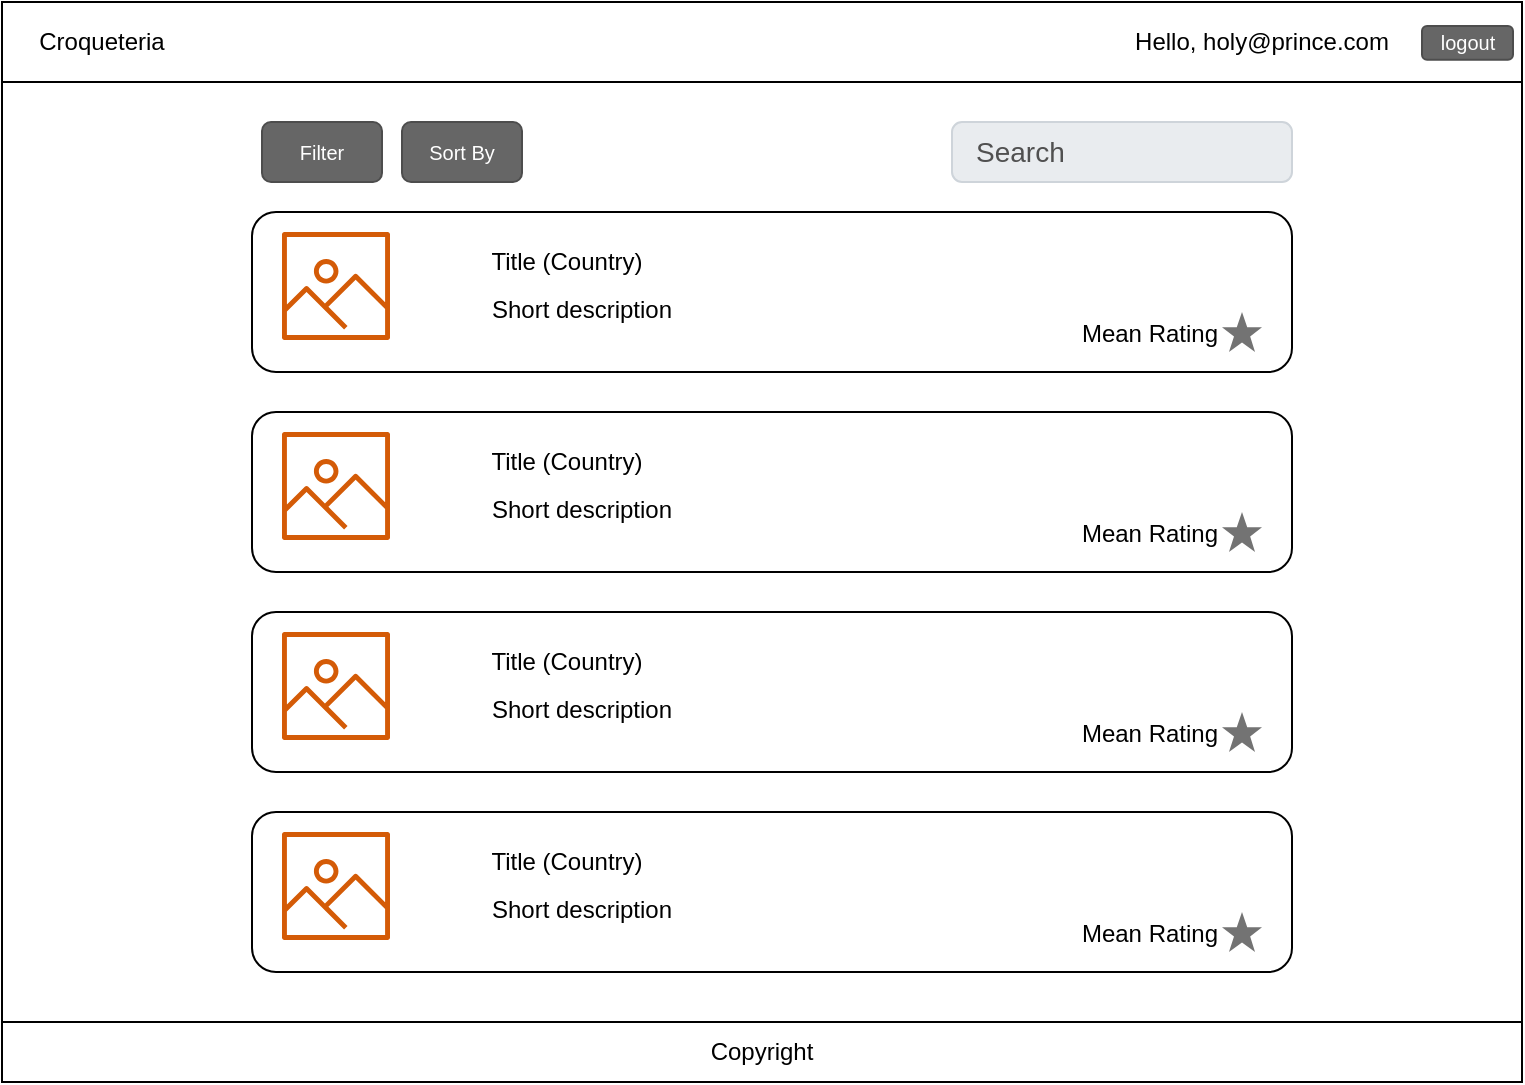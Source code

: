 <mxfile>
    <diagram id="Y_ety9bIh2Id_RFlkVxl" name="Page-1">
        <mxGraphModel dx="761" dy="989" grid="1" gridSize="10" guides="1" tooltips="1" connect="1" arrows="1" fold="1" page="1" pageScale="1" pageWidth="850" pageHeight="1100" math="0" shadow="0">
            <root>
                <mxCell id="0"/>
                <mxCell id="1" parent="0"/>
                <mxCell id="2" value="" style="rounded=0;whiteSpace=wrap;html=1;" vertex="1" parent="1">
                    <mxGeometry x="40" y="40" width="760" height="540" as="geometry"/>
                </mxCell>
                <mxCell id="3" value="" style="rounded=0;whiteSpace=wrap;html=1;" vertex="1" parent="1">
                    <mxGeometry x="40" y="40" width="760" height="40" as="geometry"/>
                </mxCell>
                <mxCell id="4" value="logout" style="rounded=1;html=1;shadow=0;dashed=0;whiteSpace=wrap;fontSize=10;fillColor=#666666;align=center;strokeColor=#4D4D4D;fontColor=#ffffff;" vertex="1" parent="1">
                    <mxGeometry x="750" y="52" width="45.5" height="16.88" as="geometry"/>
                </mxCell>
                <mxCell id="5" value="Hello, holy@prince.com" style="text;strokeColor=none;align=center;fillColor=none;html=1;verticalAlign=middle;whiteSpace=wrap;rounded=0;" vertex="1" parent="1">
                    <mxGeometry x="600" y="45.44" width="140" height="30" as="geometry"/>
                </mxCell>
                <mxCell id="6" value="Croqueteria" style="text;strokeColor=none;align=center;fillColor=none;html=1;verticalAlign=middle;whiteSpace=wrap;rounded=0;" vertex="1" parent="1">
                    <mxGeometry x="50" y="45" width="80" height="30" as="geometry"/>
                </mxCell>
                <mxCell id="8" value="Copyright" style="rounded=0;whiteSpace=wrap;html=1;" vertex="1" parent="1">
                    <mxGeometry x="40" y="550" width="760" height="30" as="geometry"/>
                </mxCell>
                <mxCell id="18" value="" style="group" vertex="1" connectable="0" parent="1">
                    <mxGeometry x="165" y="145" width="520" height="80" as="geometry"/>
                </mxCell>
                <mxCell id="11" value="" style="rounded=1;whiteSpace=wrap;html=1;" vertex="1" parent="18">
                    <mxGeometry width="520" height="80" as="geometry"/>
                </mxCell>
                <mxCell id="12" value="" style="sketch=0;outlineConnect=0;fontColor=#232F3E;gradientColor=none;fillColor=#D45B07;strokeColor=none;dashed=0;verticalLabelPosition=bottom;verticalAlign=top;align=center;html=1;fontSize=12;fontStyle=0;aspect=fixed;pointerEvents=1;shape=mxgraph.aws4.container_registry_image;" vertex="1" parent="18">
                    <mxGeometry x="15" y="10" width="54" height="54" as="geometry"/>
                </mxCell>
                <mxCell id="14" value="Title (Country)" style="text;strokeColor=none;align=center;fillColor=none;html=1;verticalAlign=middle;whiteSpace=wrap;rounded=0;" vertex="1" parent="18">
                    <mxGeometry x="95" y="10" width="125" height="30" as="geometry"/>
                </mxCell>
                <mxCell id="16" value="Short description" style="text;strokeColor=none;align=center;fillColor=none;html=1;verticalAlign=middle;whiteSpace=wrap;rounded=0;" vertex="1" parent="18">
                    <mxGeometry x="95" y="34" width="140" height="30" as="geometry"/>
                </mxCell>
                <mxCell id="17" value="Mean Rating" style="dashed=0;aspect=fixed;verticalLabelPosition=middle;verticalAlign=middle;align=right;shape=mxgraph.gmdl.star;strokeColor=none;fillColor=#737373;shadow=0;sketch=0;labelPosition=left;" vertex="1" parent="18">
                    <mxGeometry x="485" y="50" width="20" height="20" as="geometry"/>
                </mxCell>
                <mxCell id="39" value="" style="group" vertex="1" connectable="0" parent="1">
                    <mxGeometry x="165" y="245" width="520" height="80" as="geometry"/>
                </mxCell>
                <mxCell id="40" value="" style="rounded=1;whiteSpace=wrap;html=1;" vertex="1" parent="39">
                    <mxGeometry width="520" height="80" as="geometry"/>
                </mxCell>
                <mxCell id="41" value="" style="sketch=0;outlineConnect=0;fontColor=#232F3E;gradientColor=none;fillColor=#D45B07;strokeColor=none;dashed=0;verticalLabelPosition=bottom;verticalAlign=top;align=center;html=1;fontSize=12;fontStyle=0;aspect=fixed;pointerEvents=1;shape=mxgraph.aws4.container_registry_image;" vertex="1" parent="39">
                    <mxGeometry x="15" y="10" width="54" height="54" as="geometry"/>
                </mxCell>
                <mxCell id="42" value="Title (Country)" style="text;strokeColor=none;align=center;fillColor=none;html=1;verticalAlign=middle;whiteSpace=wrap;rounded=0;" vertex="1" parent="39">
                    <mxGeometry x="95" y="10" width="125" height="30" as="geometry"/>
                </mxCell>
                <mxCell id="43" value="Short description" style="text;strokeColor=none;align=center;fillColor=none;html=1;verticalAlign=middle;whiteSpace=wrap;rounded=0;" vertex="1" parent="39">
                    <mxGeometry x="95" y="34" width="140" height="30" as="geometry"/>
                </mxCell>
                <mxCell id="44" value="Mean Rating" style="dashed=0;aspect=fixed;verticalLabelPosition=middle;verticalAlign=middle;align=right;shape=mxgraph.gmdl.star;strokeColor=none;fillColor=#737373;shadow=0;sketch=0;labelPosition=left;" vertex="1" parent="39">
                    <mxGeometry x="485" y="50" width="20" height="20" as="geometry"/>
                </mxCell>
                <mxCell id="45" value="" style="group" vertex="1" connectable="0" parent="1">
                    <mxGeometry x="165" y="345" width="520" height="80" as="geometry"/>
                </mxCell>
                <mxCell id="46" value="" style="rounded=1;whiteSpace=wrap;html=1;" vertex="1" parent="45">
                    <mxGeometry width="520" height="80" as="geometry"/>
                </mxCell>
                <mxCell id="47" value="" style="sketch=0;outlineConnect=0;fontColor=#232F3E;gradientColor=none;fillColor=#D45B07;strokeColor=none;dashed=0;verticalLabelPosition=bottom;verticalAlign=top;align=center;html=1;fontSize=12;fontStyle=0;aspect=fixed;pointerEvents=1;shape=mxgraph.aws4.container_registry_image;" vertex="1" parent="45">
                    <mxGeometry x="15" y="10" width="54" height="54" as="geometry"/>
                </mxCell>
                <mxCell id="48" value="Title (Country)" style="text;strokeColor=none;align=center;fillColor=none;html=1;verticalAlign=middle;whiteSpace=wrap;rounded=0;" vertex="1" parent="45">
                    <mxGeometry x="95" y="10" width="125" height="30" as="geometry"/>
                </mxCell>
                <mxCell id="49" value="Short description" style="text;strokeColor=none;align=center;fillColor=none;html=1;verticalAlign=middle;whiteSpace=wrap;rounded=0;" vertex="1" parent="45">
                    <mxGeometry x="95" y="34" width="140" height="30" as="geometry"/>
                </mxCell>
                <mxCell id="50" value="Mean Rating" style="dashed=0;aspect=fixed;verticalLabelPosition=middle;verticalAlign=middle;align=right;shape=mxgraph.gmdl.star;strokeColor=none;fillColor=#737373;shadow=0;sketch=0;labelPosition=left;" vertex="1" parent="45">
                    <mxGeometry x="485" y="50" width="20" height="20" as="geometry"/>
                </mxCell>
                <mxCell id="51" value="" style="group" vertex="1" connectable="0" parent="1">
                    <mxGeometry x="165" y="445" width="520" height="80" as="geometry"/>
                </mxCell>
                <mxCell id="52" value="" style="rounded=1;whiteSpace=wrap;html=1;" vertex="1" parent="51">
                    <mxGeometry width="520" height="80" as="geometry"/>
                </mxCell>
                <mxCell id="53" value="" style="sketch=0;outlineConnect=0;fontColor=#232F3E;gradientColor=none;fillColor=#D45B07;strokeColor=none;dashed=0;verticalLabelPosition=bottom;verticalAlign=top;align=center;html=1;fontSize=12;fontStyle=0;aspect=fixed;pointerEvents=1;shape=mxgraph.aws4.container_registry_image;" vertex="1" parent="51">
                    <mxGeometry x="15" y="10" width="54" height="54" as="geometry"/>
                </mxCell>
                <mxCell id="54" value="Title (Country)" style="text;strokeColor=none;align=center;fillColor=none;html=1;verticalAlign=middle;whiteSpace=wrap;rounded=0;" vertex="1" parent="51">
                    <mxGeometry x="95" y="10" width="125" height="30" as="geometry"/>
                </mxCell>
                <mxCell id="55" value="Short description" style="text;strokeColor=none;align=center;fillColor=none;html=1;verticalAlign=middle;whiteSpace=wrap;rounded=0;" vertex="1" parent="51">
                    <mxGeometry x="95" y="34" width="140" height="30" as="geometry"/>
                </mxCell>
                <mxCell id="56" value="Mean Rating" style="dashed=0;aspect=fixed;verticalLabelPosition=middle;verticalAlign=middle;align=right;shape=mxgraph.gmdl.star;strokeColor=none;fillColor=#737373;shadow=0;sketch=0;labelPosition=left;" vertex="1" parent="51">
                    <mxGeometry x="485" y="50" width="20" height="20" as="geometry"/>
                </mxCell>
                <mxCell id="57" value="Search" style="html=1;shadow=0;dashed=0;shape=mxgraph.bootstrap.rrect;rSize=5;strokeColor=#CED4DA;strokeWidth=1;fillColor=#E9ECEF;fontColor=#505050;whiteSpace=wrap;align=left;verticalAlign=middle;spacingLeft=10;fontSize=14;" vertex="1" parent="1">
                    <mxGeometry x="515" y="100" width="170" height="30" as="geometry"/>
                </mxCell>
                <mxCell id="59" value="Filter" style="rounded=1;html=1;shadow=0;dashed=0;whiteSpace=wrap;fontSize=10;fillColor=#666666;align=center;strokeColor=#4D4D4D;fontColor=#ffffff;" vertex="1" parent="1">
                    <mxGeometry x="170" y="100" width="60" height="30" as="geometry"/>
                </mxCell>
                <mxCell id="60" value="Sort By" style="rounded=1;html=1;shadow=0;dashed=0;whiteSpace=wrap;fontSize=10;fillColor=#666666;align=center;strokeColor=#4D4D4D;fontColor=#ffffff;" vertex="1" parent="1">
                    <mxGeometry x="240" y="100" width="60" height="30" as="geometry"/>
                </mxCell>
            </root>
        </mxGraphModel>
    </diagram>
</mxfile>